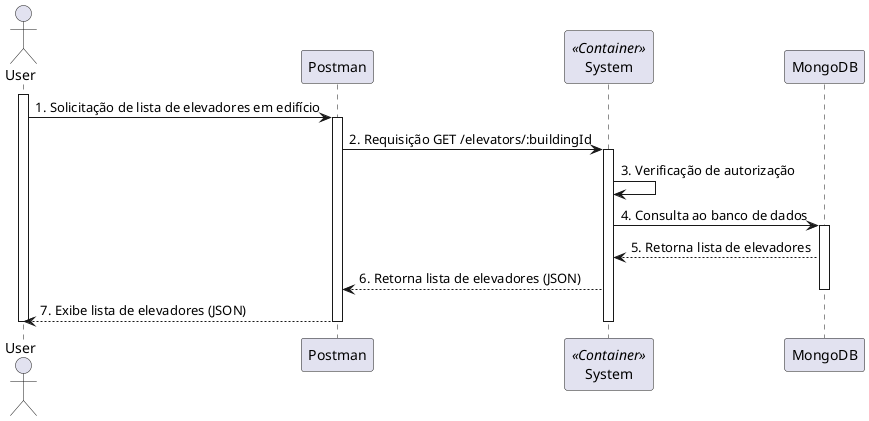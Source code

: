 @startuml
'https://plantuml.com/skinparam

actor User
participant Postman as "Postman"
participant System as System <<Container>>
participant MongoDB as "MongoDB"

activate User
User -> Postman: 1. Solicitação de lista de elevadores em edifício
activate Postman

Postman -> System: 2. Requisição GET /elevators/:buildingId
activate System

System -> System: 3. Verificação de autorização
System -> MongoDB: 4. Consulta ao banco de dados
activate MongoDB

MongoDB --> System: 5. Retorna lista de elevadores

System --> Postman: 6. Retorna lista de elevadores (JSON)
deactivate MongoDB

Postman --> User: 7. Exibe lista de elevadores (JSON)
deactivate Postman
deactivate System
deactivate User

@enduml
